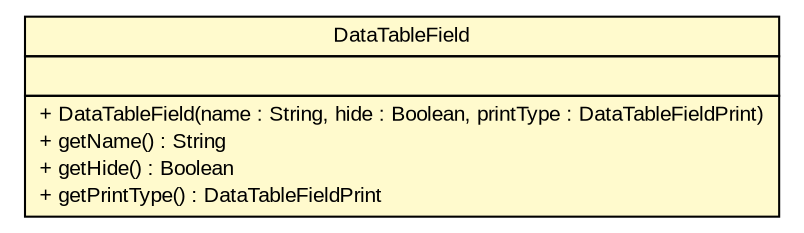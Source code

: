 #!/usr/local/bin/dot
#
# Class diagram 
# Generated by UMLGraph version R5_6 (http://www.umlgraph.org/)
#

digraph G {
	edge [fontname="arial",fontsize=10,labelfontname="arial",labelfontsize=10];
	node [fontname="arial",fontsize=10,shape=plaintext];
	nodesep=0.25;
	ranksep=0.5;
	// br.gov.to.sefaz.presentation.managedbean.composites.DataTableField
	c84627 [label=<<table title="br.gov.to.sefaz.presentation.managedbean.composites.DataTableField" border="0" cellborder="1" cellspacing="0" cellpadding="2" port="p" bgcolor="lemonChiffon" href="./DataTableField.html">
		<tr><td><table border="0" cellspacing="0" cellpadding="1">
<tr><td align="center" balign="center"> DataTableField </td></tr>
		</table></td></tr>
		<tr><td><table border="0" cellspacing="0" cellpadding="1">
<tr><td align="left" balign="left">  </td></tr>
		</table></td></tr>
		<tr><td><table border="0" cellspacing="0" cellpadding="1">
<tr><td align="left" balign="left"> + DataTableField(name : String, hide : Boolean, printType : DataTableFieldPrint) </td></tr>
<tr><td align="left" balign="left"> + getName() : String </td></tr>
<tr><td align="left" balign="left"> + getHide() : Boolean </td></tr>
<tr><td align="left" balign="left"> + getPrintType() : DataTableFieldPrint </td></tr>
		</table></td></tr>
		</table>>, URL="./DataTableField.html", fontname="arial", fontcolor="black", fontsize=10.0];
}

